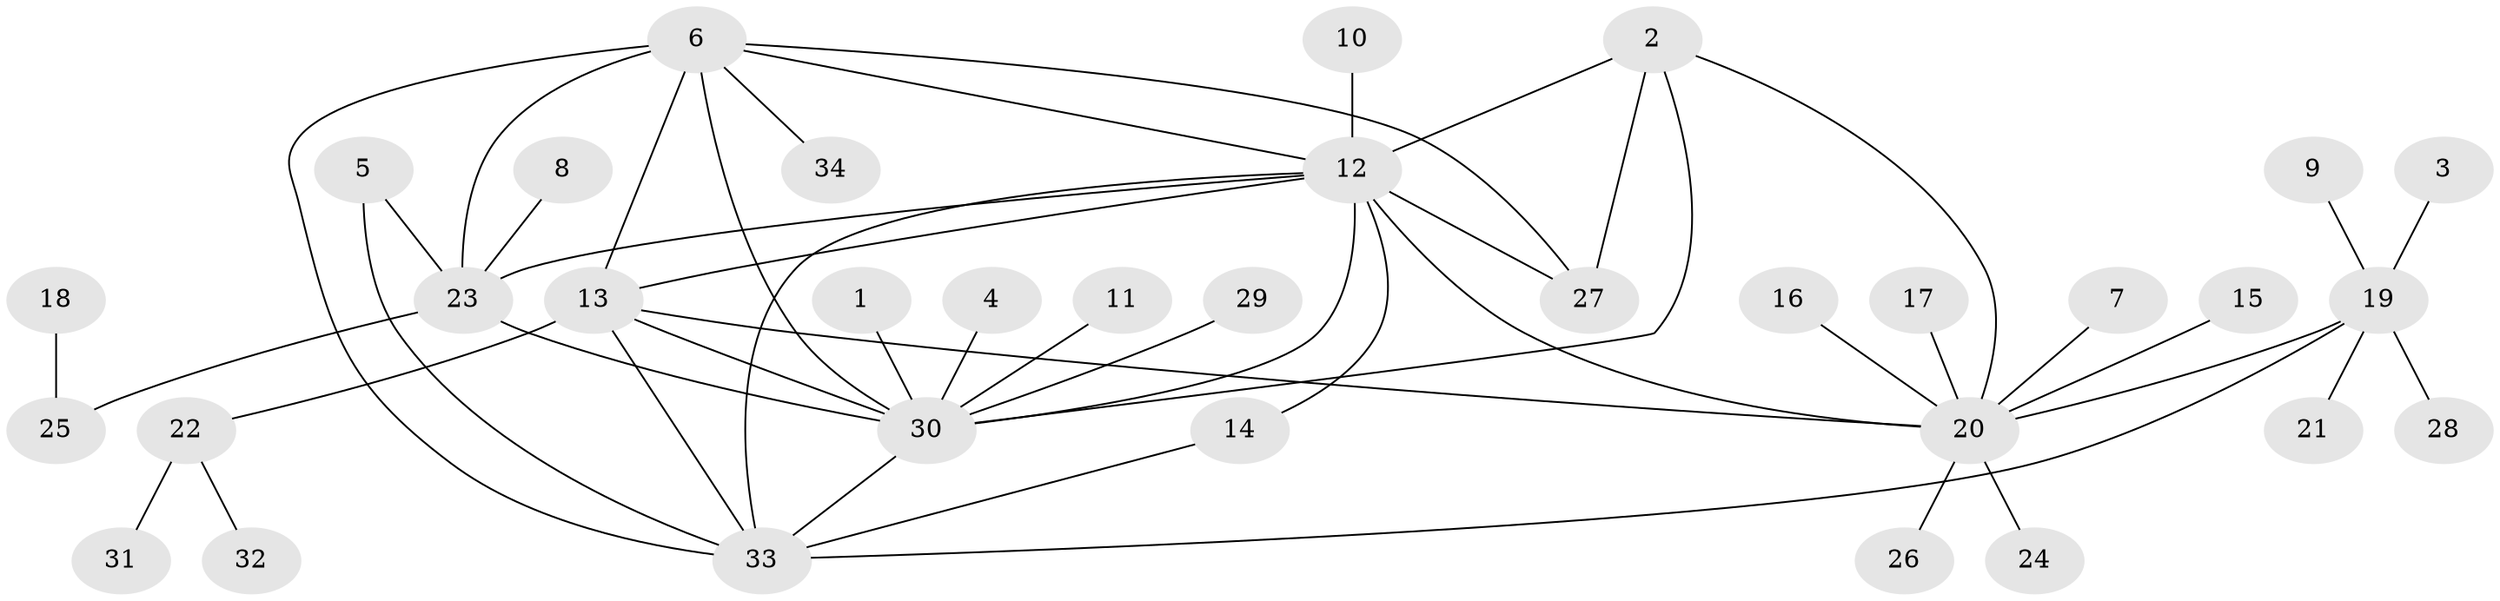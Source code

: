 // original degree distribution, {3: 0.1044776119402985, 11: 0.014925373134328358, 8: 0.04477611940298507, 4: 0.1044776119402985, 5: 0.04477611940298507, 6: 0.014925373134328358, 7: 0.029850746268656716, 1: 0.5223880597014925, 2: 0.11940298507462686}
// Generated by graph-tools (version 1.1) at 2025/26/03/09/25 03:26:37]
// undirected, 34 vertices, 49 edges
graph export_dot {
graph [start="1"]
  node [color=gray90,style=filled];
  1;
  2;
  3;
  4;
  5;
  6;
  7;
  8;
  9;
  10;
  11;
  12;
  13;
  14;
  15;
  16;
  17;
  18;
  19;
  20;
  21;
  22;
  23;
  24;
  25;
  26;
  27;
  28;
  29;
  30;
  31;
  32;
  33;
  34;
  1 -- 30 [weight=1.0];
  2 -- 12 [weight=1.0];
  2 -- 20 [weight=1.0];
  2 -- 27 [weight=1.0];
  2 -- 30 [weight=1.0];
  3 -- 19 [weight=1.0];
  4 -- 30 [weight=1.0];
  5 -- 23 [weight=1.0];
  5 -- 33 [weight=1.0];
  6 -- 12 [weight=1.0];
  6 -- 13 [weight=1.0];
  6 -- 23 [weight=2.0];
  6 -- 27 [weight=1.0];
  6 -- 30 [weight=1.0];
  6 -- 33 [weight=1.0];
  6 -- 34 [weight=1.0];
  7 -- 20 [weight=1.0];
  8 -- 23 [weight=1.0];
  9 -- 19 [weight=1.0];
  10 -- 12 [weight=1.0];
  11 -- 30 [weight=1.0];
  12 -- 13 [weight=1.0];
  12 -- 14 [weight=1.0];
  12 -- 20 [weight=1.0];
  12 -- 23 [weight=1.0];
  12 -- 27 [weight=1.0];
  12 -- 30 [weight=1.0];
  12 -- 33 [weight=1.0];
  13 -- 20 [weight=1.0];
  13 -- 22 [weight=1.0];
  13 -- 30 [weight=1.0];
  13 -- 33 [weight=1.0];
  14 -- 33 [weight=1.0];
  15 -- 20 [weight=1.0];
  16 -- 20 [weight=1.0];
  17 -- 20 [weight=1.0];
  18 -- 25 [weight=1.0];
  19 -- 20 [weight=1.0];
  19 -- 21 [weight=1.0];
  19 -- 28 [weight=1.0];
  19 -- 33 [weight=1.0];
  20 -- 24 [weight=1.0];
  20 -- 26 [weight=1.0];
  22 -- 31 [weight=1.0];
  22 -- 32 [weight=1.0];
  23 -- 25 [weight=2.0];
  23 -- 30 [weight=1.0];
  29 -- 30 [weight=1.0];
  30 -- 33 [weight=1.0];
}
